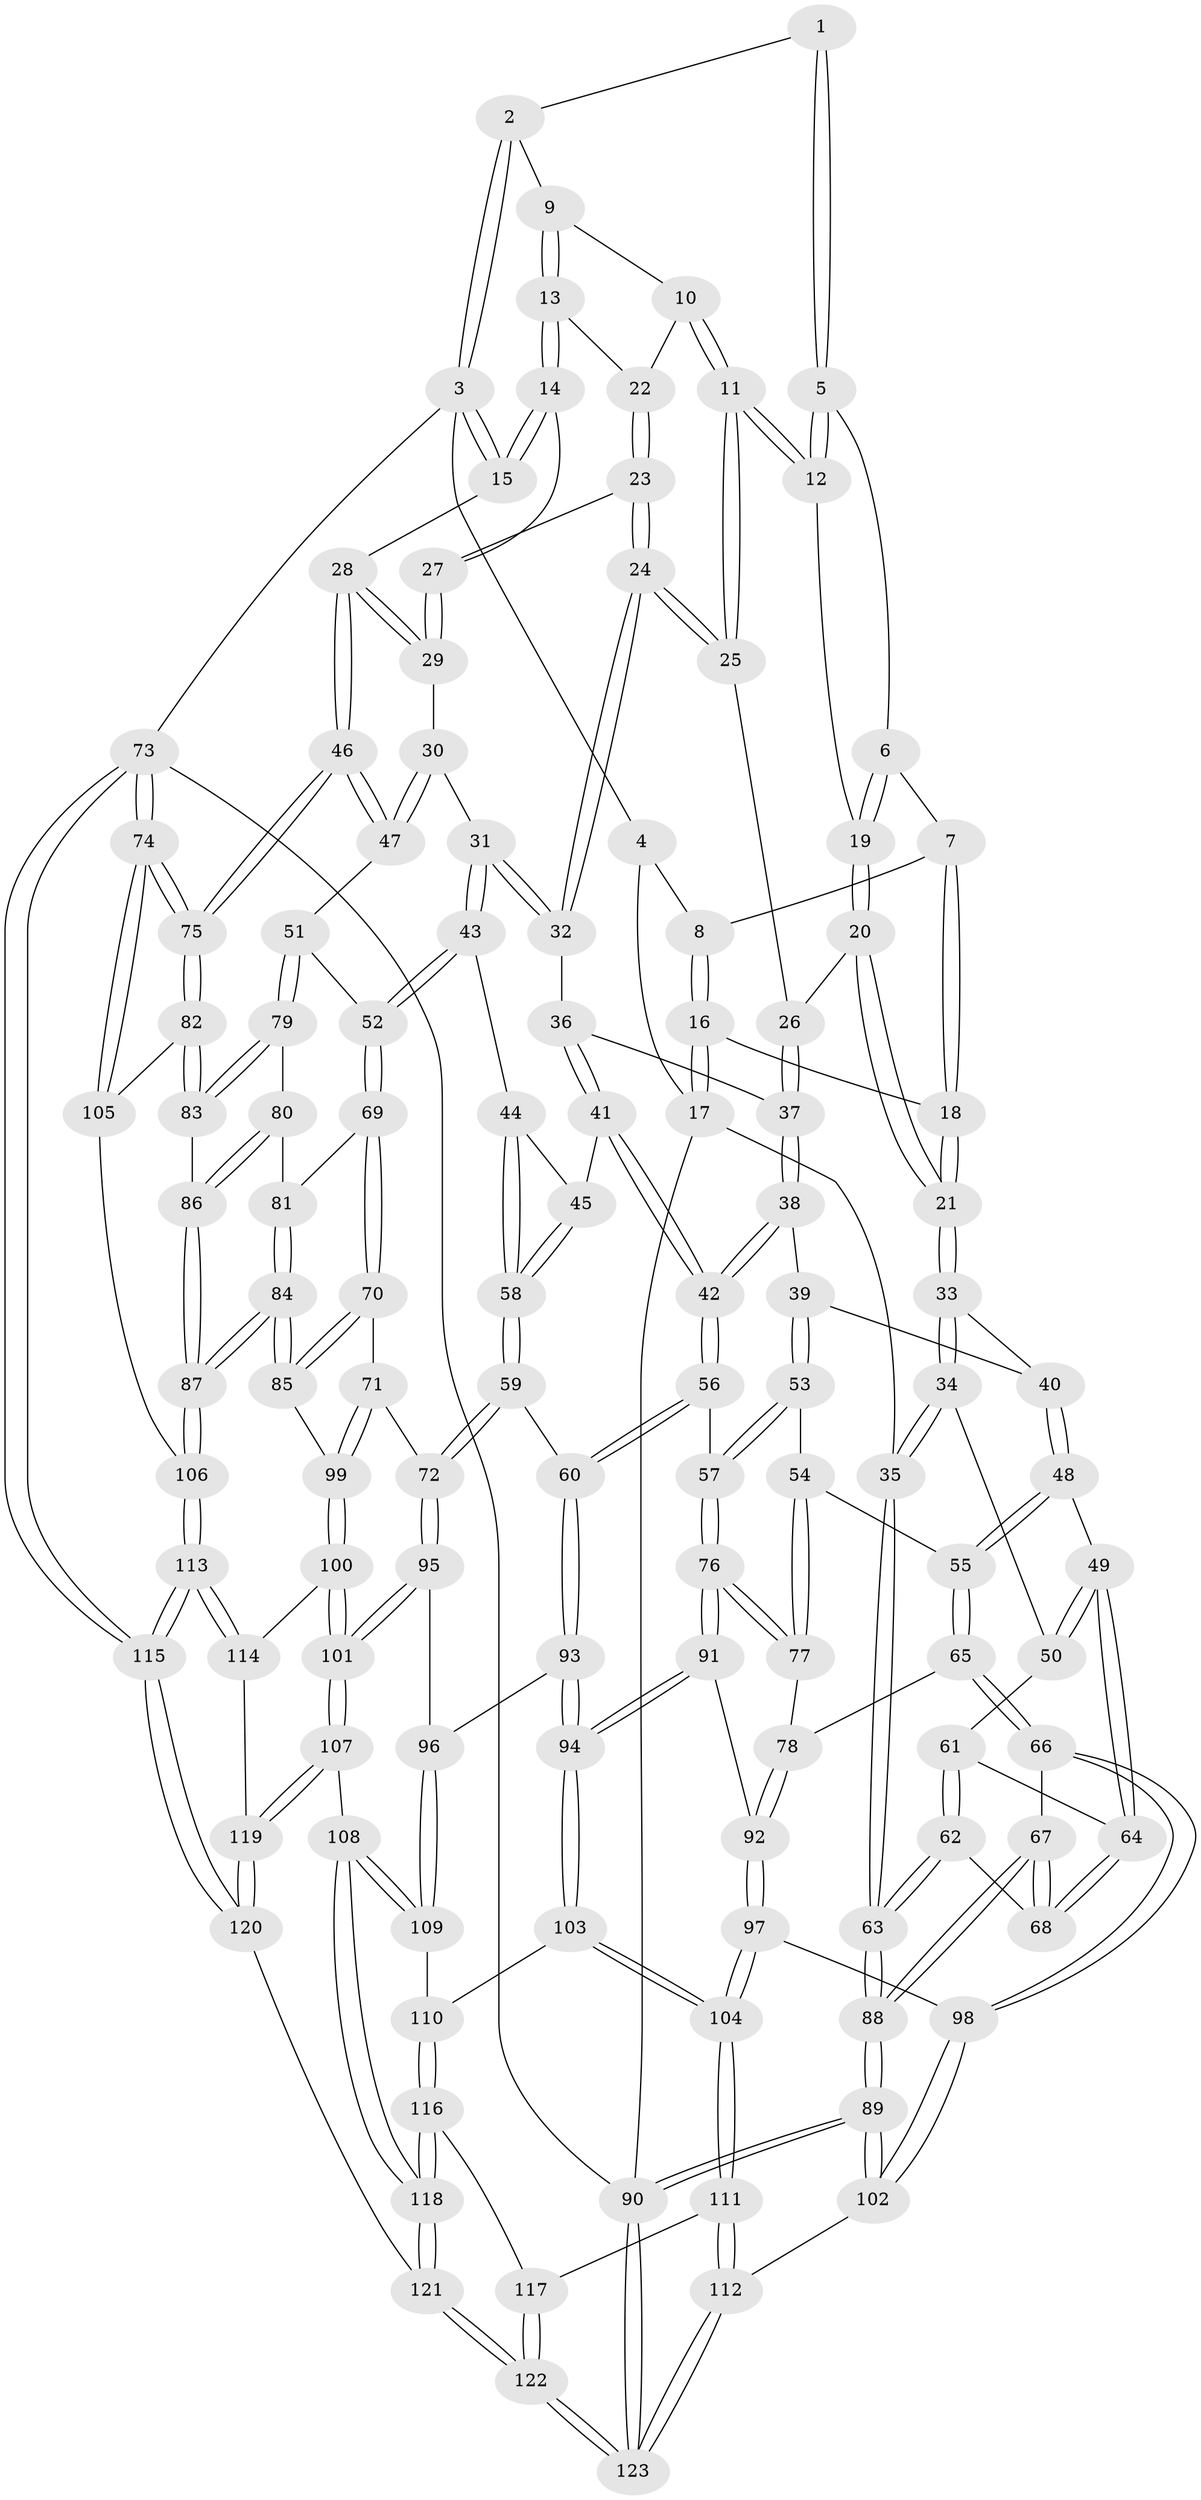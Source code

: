 // Generated by graph-tools (version 1.1) at 2025/51/03/09/25 03:51:07]
// undirected, 123 vertices, 304 edges
graph export_dot {
graph [start="1"]
  node [color=gray90,style=filled];
  1 [pos="+0.5344940899127416+0"];
  2 [pos="+0.7217183094444074+0"];
  3 [pos="+1+0"];
  4 [pos="+0.19081985445734953+0"];
  5 [pos="+0.5227098519699286+0"];
  6 [pos="+0.37532532047676964+0.09524774052867054"];
  7 [pos="+0.3381227037126605+0.07141578214601393"];
  8 [pos="+0.20646223174475742+0"];
  9 [pos="+0.7340113907060696+0"];
  10 [pos="+0.6334729949627119+0.11575880542872821"];
  11 [pos="+0.5557320259678782+0.13485911873118858"];
  12 [pos="+0.5505159409148259+0.12814143108280224"];
  13 [pos="+0.7935657087682886+0.1315191122392846"];
  14 [pos="+0.8316862869121187+0.15640305994007064"];
  15 [pos="+1+0.21331406342228054"];
  16 [pos="+0.13707524932597484+0.18285355574852052"];
  17 [pos="+0+0.20319685052423458"];
  18 [pos="+0.17234718927081563+0.2136803484884366"];
  19 [pos="+0.3891831587561947+0.13240348560366955"];
  20 [pos="+0.34762113882674933+0.2490503168197635"];
  21 [pos="+0.2294437904405256+0.28034521401427"];
  22 [pos="+0.7377489539116684+0.14745428898495458"];
  23 [pos="+0.6563048429778504+0.24944942386931696"];
  24 [pos="+0.5962258683243985+0.2903473248406984"];
  25 [pos="+0.5631620845578996+0.2498666252510029"];
  26 [pos="+0.38033147539356216+0.26492770168717095"];
  27 [pos="+0.7762108230800402+0.2526179455500173"];
  28 [pos="+1+0.24004426738174986"];
  29 [pos="+0.766435049488866+0.37379812302254006"];
  30 [pos="+0.7378543722496722+0.400099676371418"];
  31 [pos="+0.7114667292154886+0.40761064711506856"];
  32 [pos="+0.6056716057848166+0.334233388054667"];
  33 [pos="+0.21861836989336209+0.3522631881729237"];
  34 [pos="+0.07551867259197934+0.4449350271421115"];
  35 [pos="+0+0.4553770117539238"];
  36 [pos="+0.5898993171111255+0.3480236475667146"];
  37 [pos="+0.429140074726399+0.3782822853558651"];
  38 [pos="+0.4043940132543566+0.46055957934243347"];
  39 [pos="+0.3280346841793068+0.46130907983627595"];
  40 [pos="+0.26088749896632996+0.4168517780755519"];
  41 [pos="+0.5154326025000617+0.47959925701122424"];
  42 [pos="+0.4400236889803246+0.49028124625916714"];
  43 [pos="+0.6927358644174714+0.4982716989412345"];
  44 [pos="+0.6636390736137366+0.5131052100362241"];
  45 [pos="+0.5368931963812167+0.5014441858090627"];
  46 [pos="+1+0.413977730056676"];
  47 [pos="+0.909598123071903+0.5239650586021899"];
  48 [pos="+0.20952973214041534+0.5407415990379362"];
  49 [pos="+0.19396685739495634+0.5447781958201049"];
  50 [pos="+0.12405028518922206+0.5191054474857331"];
  51 [pos="+0.9049101566347422+0.5305597497794612"];
  52 [pos="+0.7272838983864928+0.5560878692682505"];
  53 [pos="+0.31301885736628265+0.5531114803254447"];
  54 [pos="+0.25700784922465103+0.5798476671806612"];
  55 [pos="+0.25377696482377077+0.5809811721476407"];
  56 [pos="+0.43184919987480974+0.6308839527392349"];
  57 [pos="+0.3921609069860789+0.6473011937926199"];
  58 [pos="+0.561855820724384+0.6463408654330419"];
  59 [pos="+0.5579133476266778+0.6611966262486616"];
  60 [pos="+0.5083086316235393+0.6563898095466173"];
  61 [pos="+0.11834299550631094+0.5533921110533275"];
  62 [pos="+0.06049842253816082+0.6223925763920611"];
  63 [pos="+0+0.6289680014821315"];
  64 [pos="+0.1600866292028215+0.626303754603724"];
  65 [pos="+0.22812313581042007+0.6905707039345644"];
  66 [pos="+0.20665060400845792+0.7062404997573978"];
  67 [pos="+0.19017172677894548+0.7002784729829528"];
  68 [pos="+0.15898936453269769+0.658073485941942"];
  69 [pos="+0.7346514383136271+0.6182476837912293"];
  70 [pos="+0.7268508893784906+0.6268797502095473"];
  71 [pos="+0.5864912905288736+0.6915486955779875"];
  72 [pos="+0.5853178214954249+0.6907905127855567"];
  73 [pos="+1+1"];
  74 [pos="+1+1"];
  75 [pos="+1+0.8093603404417049"];
  76 [pos="+0.3813602641282455+0.6596713728530958"];
  77 [pos="+0.36066889291265164+0.66333814504895"];
  78 [pos="+0.29003765542342735+0.68051708882038"];
  79 [pos="+0.8980063458535037+0.5520738069329818"];
  80 [pos="+0.8421322014889785+0.6372614817585847"];
  81 [pos="+0.7821417433253214+0.6352019538515619"];
  82 [pos="+1+0.7707780317354069"];
  83 [pos="+0.9712903066583883+0.7249342481457316"];
  84 [pos="+0.7851694094852754+0.8091498965038497"];
  85 [pos="+0.7445294781482604+0.7920995737383713"];
  86 [pos="+0.8544452766548627+0.666226547120585"];
  87 [pos="+0.7934506577662168+0.8143133838165953"];
  88 [pos="+0+0.8864491046493842"];
  89 [pos="+0+0.994921015152513"];
  90 [pos="+0+1"];
  91 [pos="+0.3841666584986689+0.7578215855165432"];
  92 [pos="+0.329937091138957+0.7680378127201355"];
  93 [pos="+0.44704912072791897+0.7820038398734115"];
  94 [pos="+0.40542753070281673+0.7947925177857132"];
  95 [pos="+0.4929080512997178+0.7891453609274619"];
  96 [pos="+0.48020425666086297+0.7885206330304328"];
  97 [pos="+0.2449949339137289+0.7991677363908548"];
  98 [pos="+0.23011578298536298+0.7926438824641032"];
  99 [pos="+0.6348022734867168+0.7822327510630795"];
  100 [pos="+0.6218484575155407+0.8079569745484428"];
  101 [pos="+0.5459701262503627+0.873711929424428"];
  102 [pos="+0.156242866460058+0.8810577342114846"];
  103 [pos="+0.3962714203931852+0.8490831226888336"];
  104 [pos="+0.32342856617075694+0.8739084347376933"];
  105 [pos="+0.8049463702949952+0.8161225125968297"];
  106 [pos="+0.795493967819083+0.8167807071380467"];
  107 [pos="+0.5407746861685172+0.8828659265538368"];
  108 [pos="+0.5073721828635299+0.8832850505924263"];
  109 [pos="+0.4722533126811377+0.8786262376458465"];
  110 [pos="+0.42673082300323967+0.8766796106109798"];
  111 [pos="+0.3131954184210715+0.9068109158770717"];
  112 [pos="+0.23737383318279065+0.9466086638142394"];
  113 [pos="+0.7764082672638372+0.9708502689001807"];
  114 [pos="+0.6641316577146222+0.9101040767652799"];
  115 [pos="+0.8509498642867838+1"];
  116 [pos="+0.4186774979848001+0.9739992786976857"];
  117 [pos="+0.333441553147985+0.9461754343798209"];
  118 [pos="+0.4356760285969981+1"];
  119 [pos="+0.5652986740352192+0.9647747520733315"];
  120 [pos="+0.555569500508365+1"];
  121 [pos="+0.515792240423826+1"];
  122 [pos="+0.2409466827744849+1"];
  123 [pos="+0.23636822477235006+1"];
  1 -- 2;
  1 -- 5;
  1 -- 5;
  2 -- 3;
  2 -- 3;
  2 -- 9;
  3 -- 4;
  3 -- 15;
  3 -- 15;
  3 -- 73;
  4 -- 8;
  4 -- 17;
  5 -- 6;
  5 -- 12;
  5 -- 12;
  6 -- 7;
  6 -- 19;
  6 -- 19;
  7 -- 8;
  7 -- 18;
  7 -- 18;
  8 -- 16;
  8 -- 16;
  9 -- 10;
  9 -- 13;
  9 -- 13;
  10 -- 11;
  10 -- 11;
  10 -- 22;
  11 -- 12;
  11 -- 12;
  11 -- 25;
  11 -- 25;
  12 -- 19;
  13 -- 14;
  13 -- 14;
  13 -- 22;
  14 -- 15;
  14 -- 15;
  14 -- 27;
  15 -- 28;
  16 -- 17;
  16 -- 17;
  16 -- 18;
  17 -- 35;
  17 -- 90;
  18 -- 21;
  18 -- 21;
  19 -- 20;
  19 -- 20;
  20 -- 21;
  20 -- 21;
  20 -- 26;
  21 -- 33;
  21 -- 33;
  22 -- 23;
  22 -- 23;
  23 -- 24;
  23 -- 24;
  23 -- 27;
  24 -- 25;
  24 -- 25;
  24 -- 32;
  24 -- 32;
  25 -- 26;
  26 -- 37;
  26 -- 37;
  27 -- 29;
  27 -- 29;
  28 -- 29;
  28 -- 29;
  28 -- 46;
  28 -- 46;
  29 -- 30;
  30 -- 31;
  30 -- 47;
  30 -- 47;
  31 -- 32;
  31 -- 32;
  31 -- 43;
  31 -- 43;
  32 -- 36;
  33 -- 34;
  33 -- 34;
  33 -- 40;
  34 -- 35;
  34 -- 35;
  34 -- 50;
  35 -- 63;
  35 -- 63;
  36 -- 37;
  36 -- 41;
  36 -- 41;
  37 -- 38;
  37 -- 38;
  38 -- 39;
  38 -- 42;
  38 -- 42;
  39 -- 40;
  39 -- 53;
  39 -- 53;
  40 -- 48;
  40 -- 48;
  41 -- 42;
  41 -- 42;
  41 -- 45;
  42 -- 56;
  42 -- 56;
  43 -- 44;
  43 -- 52;
  43 -- 52;
  44 -- 45;
  44 -- 58;
  44 -- 58;
  45 -- 58;
  45 -- 58;
  46 -- 47;
  46 -- 47;
  46 -- 75;
  46 -- 75;
  47 -- 51;
  48 -- 49;
  48 -- 55;
  48 -- 55;
  49 -- 50;
  49 -- 50;
  49 -- 64;
  49 -- 64;
  50 -- 61;
  51 -- 52;
  51 -- 79;
  51 -- 79;
  52 -- 69;
  52 -- 69;
  53 -- 54;
  53 -- 57;
  53 -- 57;
  54 -- 55;
  54 -- 77;
  54 -- 77;
  55 -- 65;
  55 -- 65;
  56 -- 57;
  56 -- 60;
  56 -- 60;
  57 -- 76;
  57 -- 76;
  58 -- 59;
  58 -- 59;
  59 -- 60;
  59 -- 72;
  59 -- 72;
  60 -- 93;
  60 -- 93;
  61 -- 62;
  61 -- 62;
  61 -- 64;
  62 -- 63;
  62 -- 63;
  62 -- 68;
  63 -- 88;
  63 -- 88;
  64 -- 68;
  64 -- 68;
  65 -- 66;
  65 -- 66;
  65 -- 78;
  66 -- 67;
  66 -- 98;
  66 -- 98;
  67 -- 68;
  67 -- 68;
  67 -- 88;
  67 -- 88;
  69 -- 70;
  69 -- 70;
  69 -- 81;
  70 -- 71;
  70 -- 85;
  70 -- 85;
  71 -- 72;
  71 -- 99;
  71 -- 99;
  72 -- 95;
  72 -- 95;
  73 -- 74;
  73 -- 74;
  73 -- 115;
  73 -- 115;
  73 -- 90;
  74 -- 75;
  74 -- 75;
  74 -- 105;
  74 -- 105;
  75 -- 82;
  75 -- 82;
  76 -- 77;
  76 -- 77;
  76 -- 91;
  76 -- 91;
  77 -- 78;
  78 -- 92;
  78 -- 92;
  79 -- 80;
  79 -- 83;
  79 -- 83;
  80 -- 81;
  80 -- 86;
  80 -- 86;
  81 -- 84;
  81 -- 84;
  82 -- 83;
  82 -- 83;
  82 -- 105;
  83 -- 86;
  84 -- 85;
  84 -- 85;
  84 -- 87;
  84 -- 87;
  85 -- 99;
  86 -- 87;
  86 -- 87;
  87 -- 106;
  87 -- 106;
  88 -- 89;
  88 -- 89;
  89 -- 90;
  89 -- 90;
  89 -- 102;
  89 -- 102;
  90 -- 123;
  90 -- 123;
  91 -- 92;
  91 -- 94;
  91 -- 94;
  92 -- 97;
  92 -- 97;
  93 -- 94;
  93 -- 94;
  93 -- 96;
  94 -- 103;
  94 -- 103;
  95 -- 96;
  95 -- 101;
  95 -- 101;
  96 -- 109;
  96 -- 109;
  97 -- 98;
  97 -- 104;
  97 -- 104;
  98 -- 102;
  98 -- 102;
  99 -- 100;
  99 -- 100;
  100 -- 101;
  100 -- 101;
  100 -- 114;
  101 -- 107;
  101 -- 107;
  102 -- 112;
  103 -- 104;
  103 -- 104;
  103 -- 110;
  104 -- 111;
  104 -- 111;
  105 -- 106;
  106 -- 113;
  106 -- 113;
  107 -- 108;
  107 -- 119;
  107 -- 119;
  108 -- 109;
  108 -- 109;
  108 -- 118;
  108 -- 118;
  109 -- 110;
  110 -- 116;
  110 -- 116;
  111 -- 112;
  111 -- 112;
  111 -- 117;
  112 -- 123;
  112 -- 123;
  113 -- 114;
  113 -- 114;
  113 -- 115;
  113 -- 115;
  114 -- 119;
  115 -- 120;
  115 -- 120;
  116 -- 117;
  116 -- 118;
  116 -- 118;
  117 -- 122;
  117 -- 122;
  118 -- 121;
  118 -- 121;
  119 -- 120;
  119 -- 120;
  120 -- 121;
  121 -- 122;
  121 -- 122;
  122 -- 123;
  122 -- 123;
}
